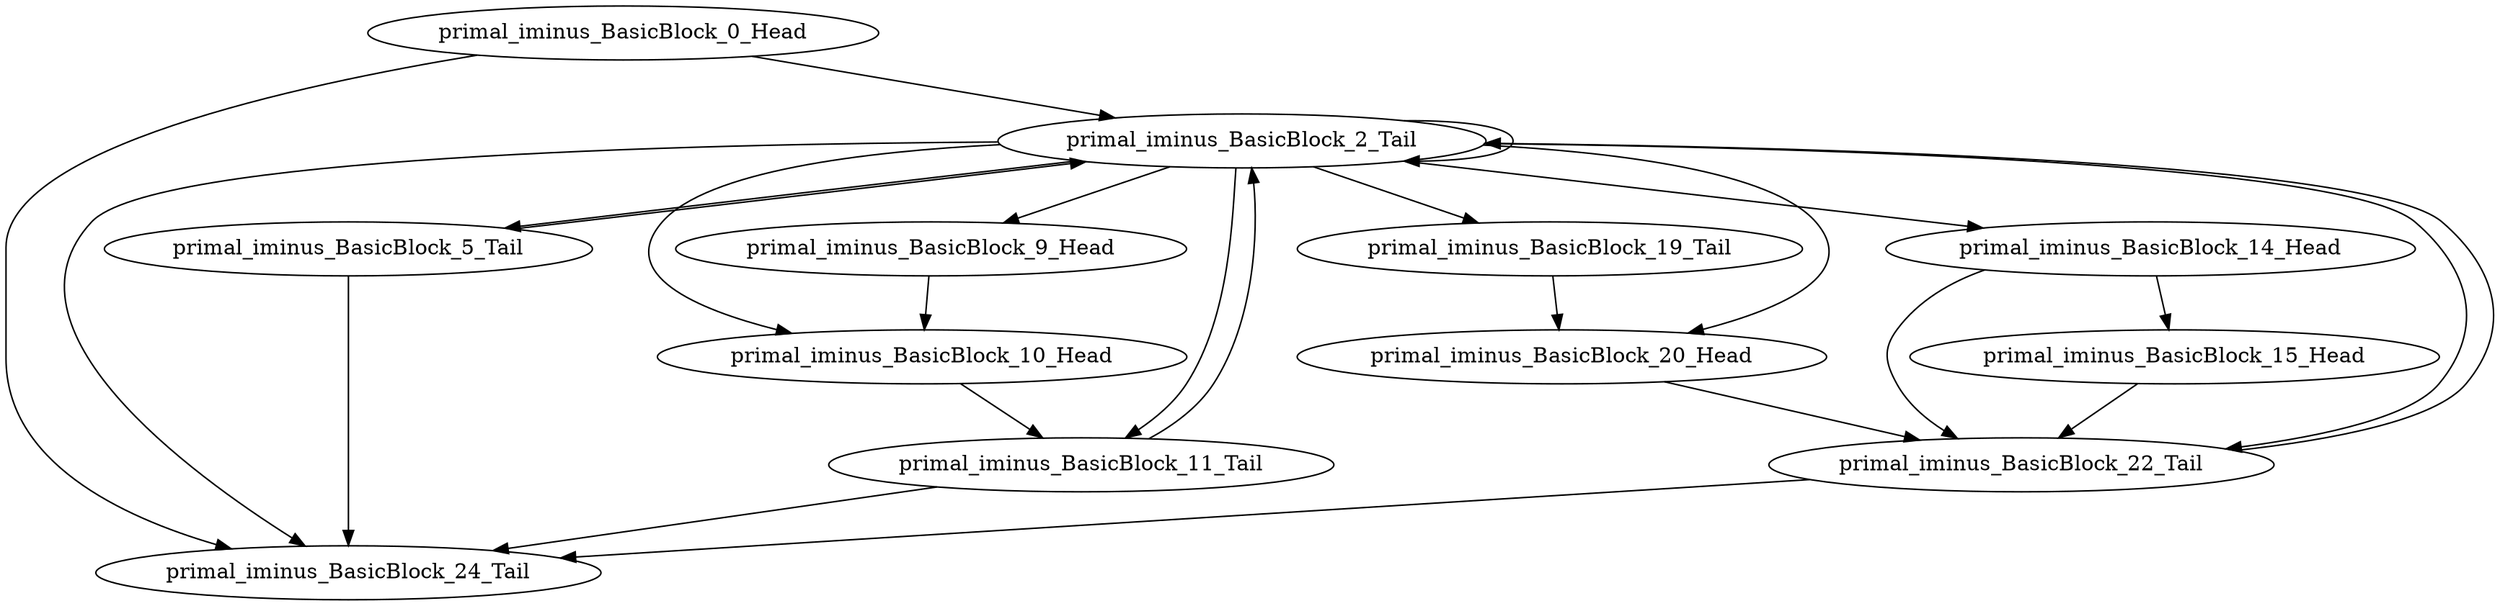 digraph G {
    "primal_iminus_BasicBlock_0_Head" -> "primal_iminus_BasicBlock_24_Tail"
    "primal_iminus_BasicBlock_0_Head" -> "primal_iminus_BasicBlock_2_Tail"
    "primal_iminus_BasicBlock_5_Tail" -> "primal_iminus_BasicBlock_24_Tail"
    "primal_iminus_BasicBlock_5_Tail" -> "primal_iminus_BasicBlock_2_Tail"
    "primal_iminus_BasicBlock_10_Head" -> "primal_iminus_BasicBlock_11_Tail"
    "primal_iminus_BasicBlock_19_Tail" -> "primal_iminus_BasicBlock_20_Head"
    "primal_iminus_BasicBlock_2_Tail" -> "primal_iminus_BasicBlock_5_Tail"
    "primal_iminus_BasicBlock_2_Tail" -> "primal_iminus_BasicBlock_10_Head"
    "primal_iminus_BasicBlock_2_Tail" -> "primal_iminus_BasicBlock_24_Tail"
    "primal_iminus_BasicBlock_2_Tail" -> "primal_iminus_BasicBlock_19_Tail"
    "primal_iminus_BasicBlock_2_Tail" -> "primal_iminus_BasicBlock_2_Tail"
    "primal_iminus_BasicBlock_2_Tail" -> "primal_iminus_BasicBlock_20_Head"
    "primal_iminus_BasicBlock_2_Tail" -> "primal_iminus_BasicBlock_14_Head"
    "primal_iminus_BasicBlock_2_Tail" -> "primal_iminus_BasicBlock_11_Tail"
    "primal_iminus_BasicBlock_2_Tail" -> "primal_iminus_BasicBlock_9_Head"
    "primal_iminus_BasicBlock_2_Tail" -> "primal_iminus_BasicBlock_22_Tail"
    "primal_iminus_BasicBlock_20_Head" -> "primal_iminus_BasicBlock_22_Tail"
    "primal_iminus_BasicBlock_14_Head" -> "primal_iminus_BasicBlock_15_Head"
    "primal_iminus_BasicBlock_14_Head" -> "primal_iminus_BasicBlock_22_Tail"
    "primal_iminus_BasicBlock_15_Head" -> "primal_iminus_BasicBlock_22_Tail"
    "primal_iminus_BasicBlock_11_Tail" -> "primal_iminus_BasicBlock_24_Tail"
    "primal_iminus_BasicBlock_11_Tail" -> "primal_iminus_BasicBlock_2_Tail"
    "primal_iminus_BasicBlock_9_Head" -> "primal_iminus_BasicBlock_10_Head"
    "primal_iminus_BasicBlock_22_Tail" -> "primal_iminus_BasicBlock_24_Tail"
    "primal_iminus_BasicBlock_22_Tail" -> "primal_iminus_BasicBlock_2_Tail"
}

